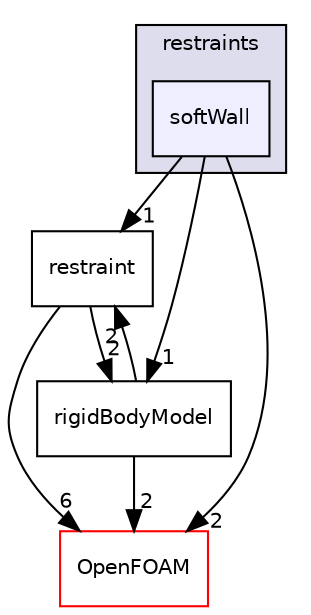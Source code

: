 digraph "src/rigidBodyDynamics/restraints/softWall" {
  bgcolor=transparent;
  compound=true
  node [ fontsize="10", fontname="Helvetica"];
  edge [ labelfontsize="10", labelfontname="Helvetica"];
  subgraph clusterdir_5934478bd312d980c3411c3627b10c8a {
    graph [ bgcolor="#ddddee", pencolor="black", label="restraints" fontname="Helvetica", fontsize="10", URL="dir_5934478bd312d980c3411c3627b10c8a.html"]
  dir_e0f1c0a35d66f5d9bc677890efc14818 [shape=box, label="softWall", style="filled", fillcolor="#eeeeff", pencolor="black", URL="dir_e0f1c0a35d66f5d9bc677890efc14818.html"];
  }
  dir_af944db0c164b1c029d2b46f26f41dd1 [shape=box label="restraint" URL="dir_af944db0c164b1c029d2b46f26f41dd1.html"];
  dir_c5473ff19b20e6ec4dfe5c310b3778a8 [shape=box label="OpenFOAM" color="red" URL="dir_c5473ff19b20e6ec4dfe5c310b3778a8.html"];
  dir_01d230fdb888802d871acc5f0e1690e2 [shape=box label="rigidBodyModel" URL="dir_01d230fdb888802d871acc5f0e1690e2.html"];
  dir_e0f1c0a35d66f5d9bc677890efc14818->dir_af944db0c164b1c029d2b46f26f41dd1 [headlabel="1", labeldistance=1.5 headhref="dir_003531_003530.html"];
  dir_e0f1c0a35d66f5d9bc677890efc14818->dir_c5473ff19b20e6ec4dfe5c310b3778a8 [headlabel="2", labeldistance=1.5 headhref="dir_003531_002151.html"];
  dir_e0f1c0a35d66f5d9bc677890efc14818->dir_01d230fdb888802d871acc5f0e1690e2 [headlabel="1", labeldistance=1.5 headhref="dir_003531_003535.html"];
  dir_af944db0c164b1c029d2b46f26f41dd1->dir_c5473ff19b20e6ec4dfe5c310b3778a8 [headlabel="6", labeldistance=1.5 headhref="dir_003530_002151.html"];
  dir_af944db0c164b1c029d2b46f26f41dd1->dir_01d230fdb888802d871acc5f0e1690e2 [headlabel="2", labeldistance=1.5 headhref="dir_003530_003535.html"];
  dir_01d230fdb888802d871acc5f0e1690e2->dir_af944db0c164b1c029d2b46f26f41dd1 [headlabel="2", labeldistance=1.5 headhref="dir_003535_003530.html"];
  dir_01d230fdb888802d871acc5f0e1690e2->dir_c5473ff19b20e6ec4dfe5c310b3778a8 [headlabel="2", labeldistance=1.5 headhref="dir_003535_002151.html"];
}
